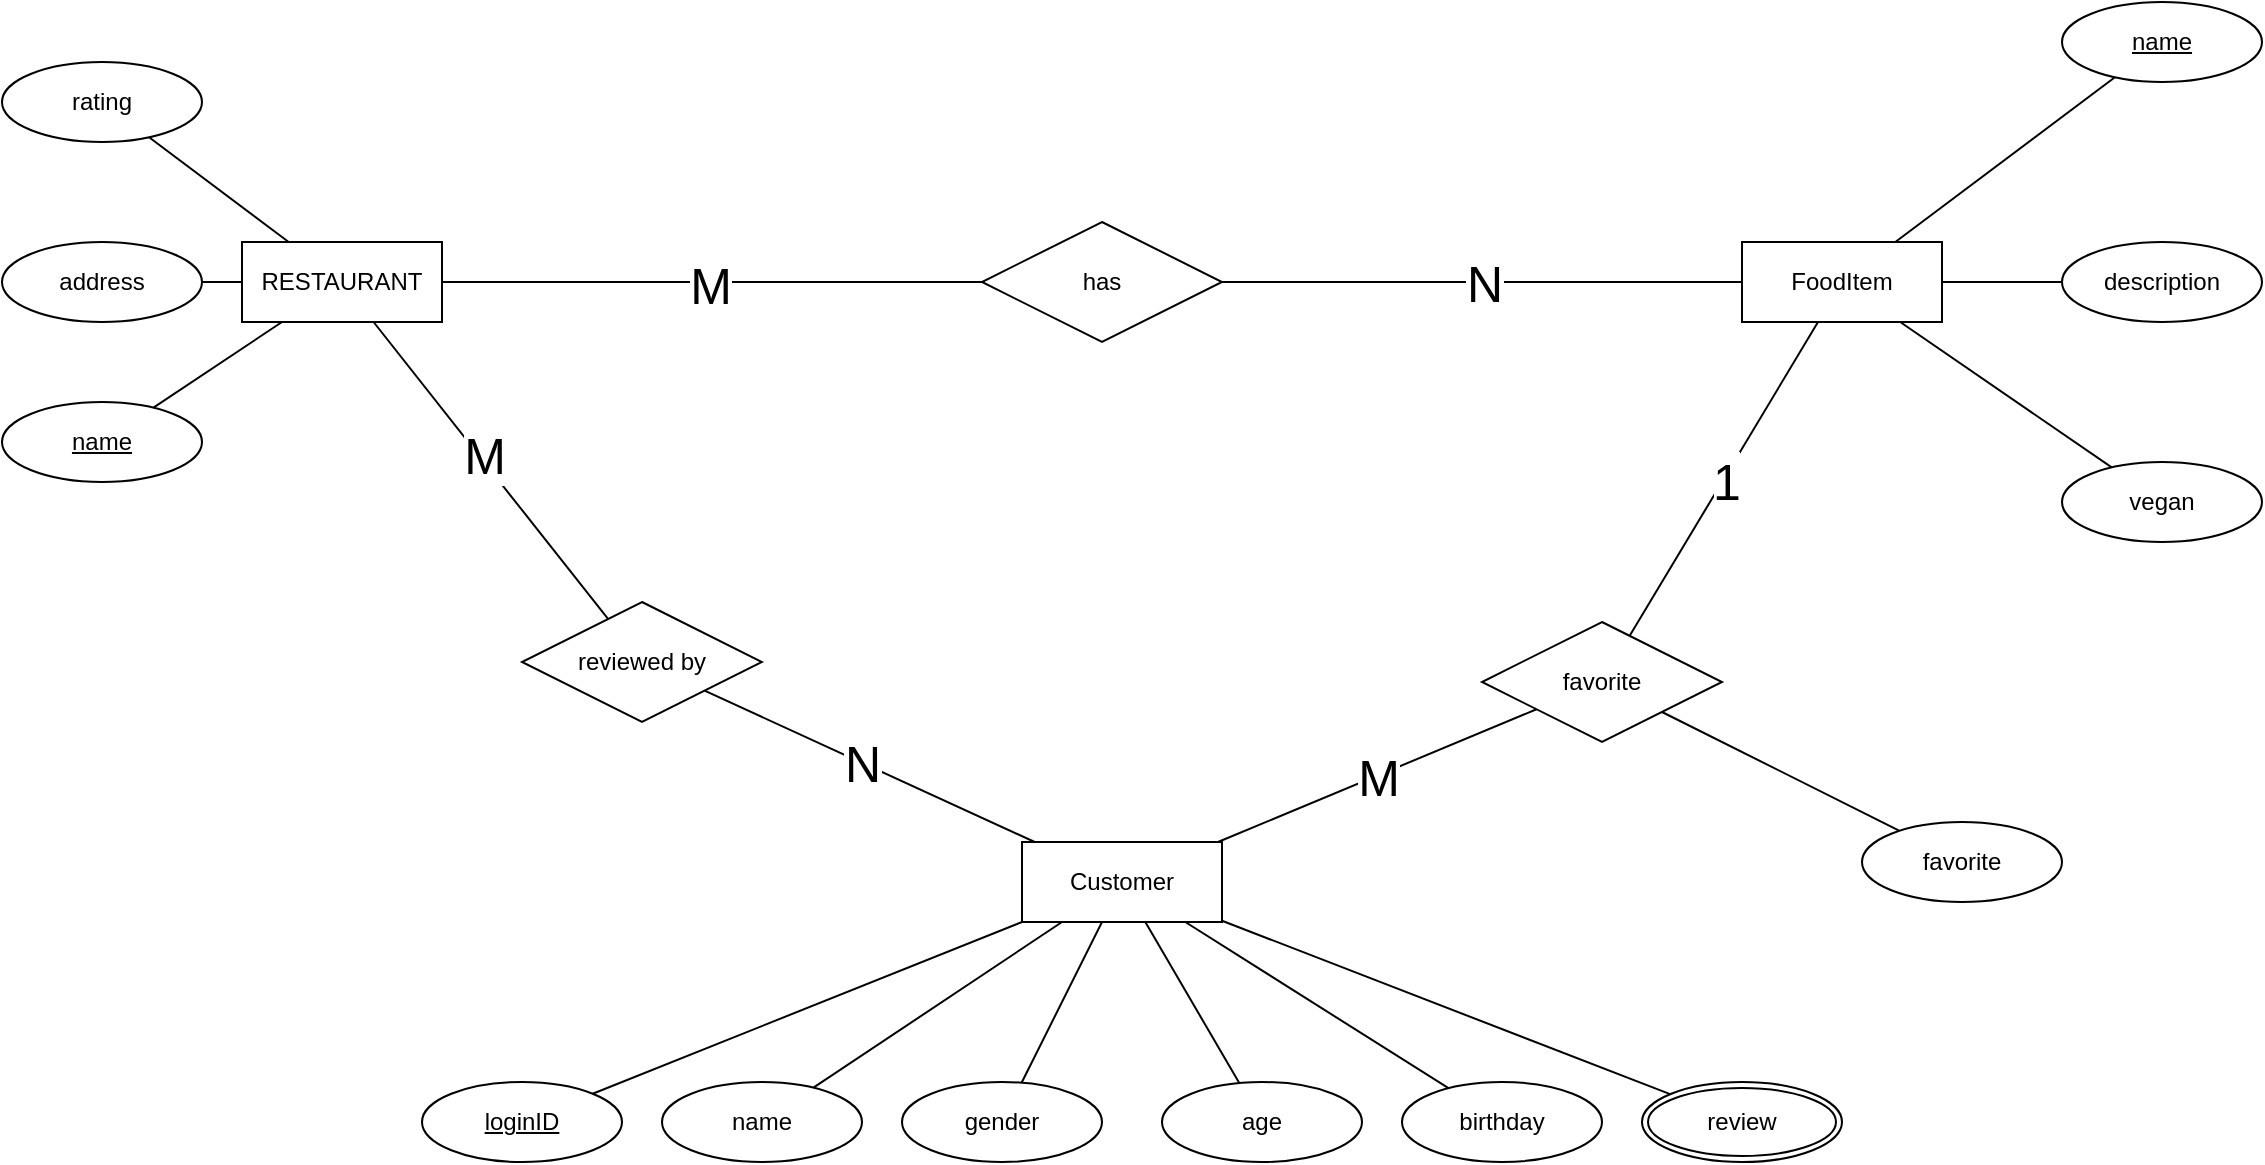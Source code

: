 <mxfile version="26.0.14">
  <diagram name="Page-1" id="8yIn8AQ5te7b31H39PjS">
    <mxGraphModel dx="839" dy="854" grid="1" gridSize="10" guides="1" tooltips="1" connect="1" arrows="1" fold="1" page="1" pageScale="1" pageWidth="1600" pageHeight="900" math="0" shadow="0">
      <root>
        <mxCell id="0" />
        <mxCell id="1" parent="0" />
        <mxCell id="c37E_DeCiUdrQiTM1pNY-3" value="&lt;u&gt;name&lt;/u&gt;" style="ellipse;whiteSpace=wrap;html=1;align=center;" vertex="1" parent="1">
          <mxGeometry x="360" y="350" width="100" height="40" as="geometry" />
        </mxCell>
        <mxCell id="c37E_DeCiUdrQiTM1pNY-8" style="rounded=0;orthogonalLoop=1;jettySize=auto;html=1;endArrow=none;startFill=0;" edge="1" parent="1" source="c37E_DeCiUdrQiTM1pNY-4" target="c37E_DeCiUdrQiTM1pNY-3">
          <mxGeometry relative="1" as="geometry" />
        </mxCell>
        <mxCell id="c37E_DeCiUdrQiTM1pNY-9" style="rounded=0;orthogonalLoop=1;jettySize=auto;html=1;endArrow=none;startFill=0;" edge="1" parent="1" source="c37E_DeCiUdrQiTM1pNY-4" target="c37E_DeCiUdrQiTM1pNY-5">
          <mxGeometry relative="1" as="geometry" />
        </mxCell>
        <mxCell id="c37E_DeCiUdrQiTM1pNY-10" style="rounded=0;orthogonalLoop=1;jettySize=auto;html=1;endArrow=none;startFill=0;" edge="1" parent="1" source="c37E_DeCiUdrQiTM1pNY-4" target="c37E_DeCiUdrQiTM1pNY-6">
          <mxGeometry relative="1" as="geometry" />
        </mxCell>
        <mxCell id="c37E_DeCiUdrQiTM1pNY-43" style="edgeStyle=orthogonalEdgeStyle;rounded=0;orthogonalLoop=1;jettySize=auto;html=1;endArrow=none;startFill=0;" edge="1" parent="1" source="c37E_DeCiUdrQiTM1pNY-4" target="c37E_DeCiUdrQiTM1pNY-42">
          <mxGeometry relative="1" as="geometry" />
        </mxCell>
        <mxCell id="c37E_DeCiUdrQiTM1pNY-54" value="&lt;font style=&quot;font-size: 25px;&quot;&gt;M&lt;/font&gt;" style="edgeLabel;html=1;align=center;verticalAlign=middle;resizable=0;points=[];" vertex="1" connectable="0" parent="c37E_DeCiUdrQiTM1pNY-43">
          <mxGeometry x="-0.008" y="-1" relative="1" as="geometry">
            <mxPoint as="offset" />
          </mxGeometry>
        </mxCell>
        <mxCell id="c37E_DeCiUdrQiTM1pNY-4" value="RESTAURANT" style="whiteSpace=wrap;html=1;align=center;" vertex="1" parent="1">
          <mxGeometry x="480" y="270" width="100" height="40" as="geometry" />
        </mxCell>
        <mxCell id="c37E_DeCiUdrQiTM1pNY-5" value="address" style="ellipse;whiteSpace=wrap;html=1;align=center;" vertex="1" parent="1">
          <mxGeometry x="360" y="270" width="100" height="40" as="geometry" />
        </mxCell>
        <mxCell id="c37E_DeCiUdrQiTM1pNY-6" value="rating" style="ellipse;whiteSpace=wrap;html=1;align=center;" vertex="1" parent="1">
          <mxGeometry x="360" y="180" width="100" height="40" as="geometry" />
        </mxCell>
        <mxCell id="c37E_DeCiUdrQiTM1pNY-17" style="rounded=0;orthogonalLoop=1;jettySize=auto;html=1;endArrow=none;startFill=0;" edge="1" parent="1" source="c37E_DeCiUdrQiTM1pNY-11" target="c37E_DeCiUdrQiTM1pNY-16">
          <mxGeometry relative="1" as="geometry" />
        </mxCell>
        <mxCell id="c37E_DeCiUdrQiTM1pNY-18" style="rounded=0;orthogonalLoop=1;jettySize=auto;html=1;endArrow=none;startFill=0;" edge="1" parent="1" source="c37E_DeCiUdrQiTM1pNY-11" target="c37E_DeCiUdrQiTM1pNY-12">
          <mxGeometry relative="1" as="geometry" />
        </mxCell>
        <mxCell id="c37E_DeCiUdrQiTM1pNY-19" style="rounded=0;orthogonalLoop=1;jettySize=auto;html=1;endArrow=none;startFill=0;" edge="1" parent="1" source="c37E_DeCiUdrQiTM1pNY-11" target="c37E_DeCiUdrQiTM1pNY-14">
          <mxGeometry relative="1" as="geometry" />
        </mxCell>
        <mxCell id="c37E_DeCiUdrQiTM1pNY-20" style="rounded=0;orthogonalLoop=1;jettySize=auto;html=1;endArrow=none;startFill=0;" edge="1" parent="1" source="c37E_DeCiUdrQiTM1pNY-11" target="c37E_DeCiUdrQiTM1pNY-13">
          <mxGeometry relative="1" as="geometry" />
        </mxCell>
        <mxCell id="c37E_DeCiUdrQiTM1pNY-22" style="rounded=0;orthogonalLoop=1;jettySize=auto;html=1;endArrow=none;startFill=0;" edge="1" parent="1" source="c37E_DeCiUdrQiTM1pNY-11" target="c37E_DeCiUdrQiTM1pNY-15">
          <mxGeometry relative="1" as="geometry" />
        </mxCell>
        <mxCell id="c37E_DeCiUdrQiTM1pNY-24" style="rounded=0;orthogonalLoop=1;jettySize=auto;html=1;endArrow=none;startFill=0;" edge="1" parent="1" source="c37E_DeCiUdrQiTM1pNY-11" target="c37E_DeCiUdrQiTM1pNY-23">
          <mxGeometry relative="1" as="geometry" />
        </mxCell>
        <mxCell id="c37E_DeCiUdrQiTM1pNY-39" style="rounded=0;orthogonalLoop=1;jettySize=auto;html=1;endArrow=none;startFill=0;" edge="1" parent="1" source="c37E_DeCiUdrQiTM1pNY-11" target="c37E_DeCiUdrQiTM1pNY-38">
          <mxGeometry relative="1" as="geometry" />
        </mxCell>
        <mxCell id="c37E_DeCiUdrQiTM1pNY-50" value="&lt;font style=&quot;font-size: 25px;&quot;&gt;N&lt;/font&gt;" style="edgeLabel;html=1;align=center;verticalAlign=middle;resizable=0;points=[];" vertex="1" connectable="0" parent="c37E_DeCiUdrQiTM1pNY-39">
          <mxGeometry x="0.058" relative="1" as="geometry">
            <mxPoint x="1" as="offset" />
          </mxGeometry>
        </mxCell>
        <mxCell id="c37E_DeCiUdrQiTM1pNY-46" style="rounded=0;orthogonalLoop=1;jettySize=auto;html=1;endArrow=none;startFill=0;" edge="1" parent="1" source="c37E_DeCiUdrQiTM1pNY-11" target="c37E_DeCiUdrQiTM1pNY-45">
          <mxGeometry relative="1" as="geometry" />
        </mxCell>
        <mxCell id="c37E_DeCiUdrQiTM1pNY-53" value="&lt;font style=&quot;font-size: 25px;&quot;&gt;M&lt;/font&gt;" style="edgeLabel;html=1;align=center;verticalAlign=middle;resizable=0;points=[];" vertex="1" connectable="0" parent="c37E_DeCiUdrQiTM1pNY-46">
          <mxGeometry x="0.005" relative="1" as="geometry">
            <mxPoint as="offset" />
          </mxGeometry>
        </mxCell>
        <mxCell id="c37E_DeCiUdrQiTM1pNY-11" value="Customer" style="whiteSpace=wrap;html=1;align=center;" vertex="1" parent="1">
          <mxGeometry x="870" y="570" width="100" height="40" as="geometry" />
        </mxCell>
        <mxCell id="c37E_DeCiUdrQiTM1pNY-12" value="name" style="ellipse;whiteSpace=wrap;html=1;align=center;" vertex="1" parent="1">
          <mxGeometry x="690" y="690" width="100" height="40" as="geometry" />
        </mxCell>
        <mxCell id="c37E_DeCiUdrQiTM1pNY-13" value="age" style="ellipse;whiteSpace=wrap;html=1;align=center;" vertex="1" parent="1">
          <mxGeometry x="940" y="690" width="100" height="40" as="geometry" />
        </mxCell>
        <mxCell id="c37E_DeCiUdrQiTM1pNY-14" value="gender" style="ellipse;whiteSpace=wrap;html=1;align=center;" vertex="1" parent="1">
          <mxGeometry x="810" y="690" width="100" height="40" as="geometry" />
        </mxCell>
        <mxCell id="c37E_DeCiUdrQiTM1pNY-15" value="birthday" style="ellipse;whiteSpace=wrap;html=1;align=center;" vertex="1" parent="1">
          <mxGeometry x="1060" y="690" width="100" height="40" as="geometry" />
        </mxCell>
        <mxCell id="c37E_DeCiUdrQiTM1pNY-16" value="&lt;u&gt;loginID&lt;/u&gt;" style="ellipse;whiteSpace=wrap;html=1;align=center;" vertex="1" parent="1">
          <mxGeometry x="570" y="690" width="100" height="40" as="geometry" />
        </mxCell>
        <mxCell id="c37E_DeCiUdrQiTM1pNY-23" value="review" style="ellipse;shape=doubleEllipse;margin=3;whiteSpace=wrap;html=1;align=center;" vertex="1" parent="1">
          <mxGeometry x="1180" y="690" width="100" height="40" as="geometry" />
        </mxCell>
        <mxCell id="c37E_DeCiUdrQiTM1pNY-29" style="edgeStyle=orthogonalEdgeStyle;rounded=0;orthogonalLoop=1;jettySize=auto;html=1;endArrow=none;startFill=0;" edge="1" parent="1" source="c37E_DeCiUdrQiTM1pNY-25" target="c37E_DeCiUdrQiTM1pNY-28">
          <mxGeometry relative="1" as="geometry" />
        </mxCell>
        <mxCell id="c37E_DeCiUdrQiTM1pNY-32" style="rounded=0;orthogonalLoop=1;jettySize=auto;html=1;endArrow=none;startFill=0;" edge="1" parent="1" source="c37E_DeCiUdrQiTM1pNY-25" target="c37E_DeCiUdrQiTM1pNY-30">
          <mxGeometry relative="1" as="geometry" />
        </mxCell>
        <mxCell id="c37E_DeCiUdrQiTM1pNY-34" style="rounded=0;orthogonalLoop=1;jettySize=auto;html=1;endArrow=none;startFill=0;" edge="1" parent="1" source="c37E_DeCiUdrQiTM1pNY-25" target="c37E_DeCiUdrQiTM1pNY-26">
          <mxGeometry relative="1" as="geometry" />
        </mxCell>
        <mxCell id="c37E_DeCiUdrQiTM1pNY-25" value="FoodItem" style="whiteSpace=wrap;html=1;align=center;" vertex="1" parent="1">
          <mxGeometry x="1230" y="270" width="100" height="40" as="geometry" />
        </mxCell>
        <mxCell id="c37E_DeCiUdrQiTM1pNY-26" value="name" style="ellipse;whiteSpace=wrap;html=1;align=center;fontStyle=4" vertex="1" parent="1">
          <mxGeometry x="1390" y="150" width="100" height="40" as="geometry" />
        </mxCell>
        <mxCell id="c37E_DeCiUdrQiTM1pNY-28" value="description" style="ellipse;whiteSpace=wrap;html=1;align=center;" vertex="1" parent="1">
          <mxGeometry x="1390" y="270" width="100" height="40" as="geometry" />
        </mxCell>
        <mxCell id="c37E_DeCiUdrQiTM1pNY-30" value="vegan" style="ellipse;whiteSpace=wrap;html=1;align=center;" vertex="1" parent="1">
          <mxGeometry x="1390" y="380" width="100" height="40" as="geometry" />
        </mxCell>
        <mxCell id="c37E_DeCiUdrQiTM1pNY-40" style="rounded=0;orthogonalLoop=1;jettySize=auto;html=1;endArrow=none;startFill=0;" edge="1" parent="1" source="c37E_DeCiUdrQiTM1pNY-38" target="c37E_DeCiUdrQiTM1pNY-4">
          <mxGeometry relative="1" as="geometry">
            <Array as="points" />
          </mxGeometry>
        </mxCell>
        <mxCell id="c37E_DeCiUdrQiTM1pNY-51" value="&lt;font style=&quot;font-size: 25px;&quot;&gt;M&lt;/font&gt;" style="edgeLabel;html=1;align=center;verticalAlign=middle;resizable=0;points=[];" vertex="1" connectable="0" parent="c37E_DeCiUdrQiTM1pNY-40">
          <mxGeometry x="0.096" y="-3" relative="1" as="geometry">
            <mxPoint as="offset" />
          </mxGeometry>
        </mxCell>
        <mxCell id="c37E_DeCiUdrQiTM1pNY-38" value="reviewed by" style="shape=rhombus;perimeter=rhombusPerimeter;whiteSpace=wrap;html=1;align=center;" vertex="1" parent="1">
          <mxGeometry x="620" y="450" width="120" height="60" as="geometry" />
        </mxCell>
        <mxCell id="c37E_DeCiUdrQiTM1pNY-44" style="edgeStyle=orthogonalEdgeStyle;rounded=0;orthogonalLoop=1;jettySize=auto;html=1;endArrow=none;startFill=0;" edge="1" parent="1" source="c37E_DeCiUdrQiTM1pNY-42" target="c37E_DeCiUdrQiTM1pNY-25">
          <mxGeometry relative="1" as="geometry" />
        </mxCell>
        <mxCell id="c37E_DeCiUdrQiTM1pNY-55" value="&lt;font style=&quot;font-size: 25px;&quot;&gt;N&lt;/font&gt;" style="edgeLabel;html=1;align=center;verticalAlign=middle;resizable=0;points=[];" vertex="1" connectable="0" parent="c37E_DeCiUdrQiTM1pNY-44">
          <mxGeometry x="0.008" relative="1" as="geometry">
            <mxPoint as="offset" />
          </mxGeometry>
        </mxCell>
        <mxCell id="c37E_DeCiUdrQiTM1pNY-42" value="has" style="shape=rhombus;perimeter=rhombusPerimeter;whiteSpace=wrap;html=1;align=center;" vertex="1" parent="1">
          <mxGeometry x="850" y="260" width="120" height="60" as="geometry" />
        </mxCell>
        <mxCell id="c37E_DeCiUdrQiTM1pNY-47" style="rounded=0;orthogonalLoop=1;jettySize=auto;html=1;endArrow=none;startFill=0;" edge="1" parent="1" source="c37E_DeCiUdrQiTM1pNY-45" target="c37E_DeCiUdrQiTM1pNY-25">
          <mxGeometry relative="1" as="geometry">
            <Array as="points" />
          </mxGeometry>
        </mxCell>
        <mxCell id="c37E_DeCiUdrQiTM1pNY-52" value="&lt;font style=&quot;font-size: 25px;&quot;&gt;1&lt;/font&gt;" style="edgeLabel;html=1;align=center;verticalAlign=middle;resizable=0;points=[];" vertex="1" connectable="0" parent="c37E_DeCiUdrQiTM1pNY-47">
          <mxGeometry x="0.008" y="-1" relative="1" as="geometry">
            <mxPoint as="offset" />
          </mxGeometry>
        </mxCell>
        <mxCell id="c37E_DeCiUdrQiTM1pNY-49" style="rounded=0;orthogonalLoop=1;jettySize=auto;html=1;endArrow=none;startFill=0;" edge="1" parent="1" source="c37E_DeCiUdrQiTM1pNY-45" target="c37E_DeCiUdrQiTM1pNY-48">
          <mxGeometry relative="1" as="geometry" />
        </mxCell>
        <mxCell id="c37E_DeCiUdrQiTM1pNY-45" value="favorite" style="shape=rhombus;perimeter=rhombusPerimeter;whiteSpace=wrap;html=1;align=center;" vertex="1" parent="1">
          <mxGeometry x="1100" y="460" width="120" height="60" as="geometry" />
        </mxCell>
        <mxCell id="c37E_DeCiUdrQiTM1pNY-48" value="favorite" style="ellipse;whiteSpace=wrap;html=1;align=center;" vertex="1" parent="1">
          <mxGeometry x="1290" y="560" width="100" height="40" as="geometry" />
        </mxCell>
      </root>
    </mxGraphModel>
  </diagram>
</mxfile>
